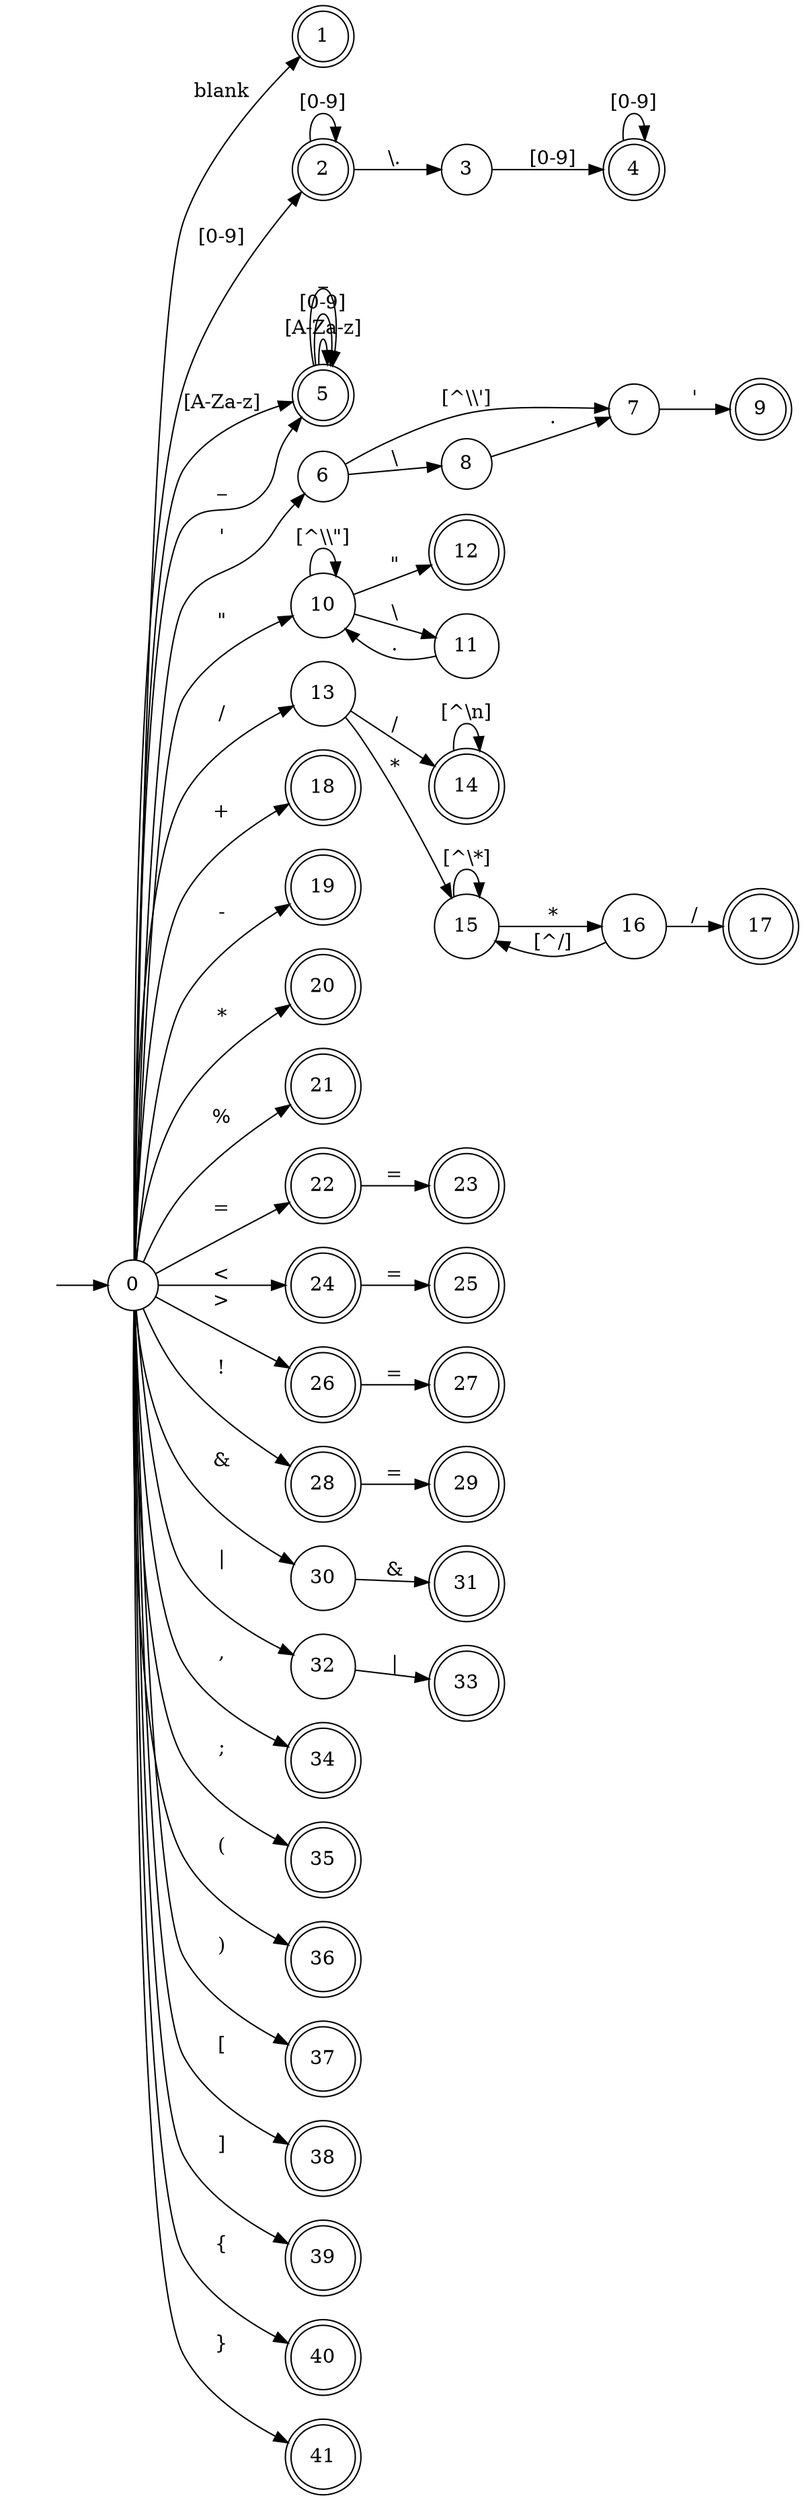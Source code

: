 digraph total {
    rankdir = LR;
    node [shape = circle; style = rounded;];
    
    s [style = invis;];
    s -> 0;
    
    // blank:
    1 [shape = doublecircle;];
    0 -> 1 [label = "blank";];
    
    // constans:
    2 [shape = doublecircle;];
    4 [shape = doublecircle;];
    0 -> 2 [label = "[0-9]";];
    2 -> 2 [label = "[0-9]";];
    2 -> 3 [label = "\\.";];
    3 -> 4 [label = "[0-9]";];
    4 -> 4 [label = "[0-9]";];
    
    // identifiers:
    5 [shape = doublecircle;];
    0 -> 5 [label = "[A-Za-z]";];
    0 -> 5 [label = "_";];
    5 -> 5 [label = "[A-Za-z]";];
    5 -> 5 [label = "[0-9]";];
    5 -> 5 [label = "_";];
    
    // characters:
    9 [shape = doublecircle;];
    0 -> 6 [label = "\'";];
    6 -> 7 [label = "[^\\\\']";];
    6 -> 8 [label = "\\";];
    8 -> 7 [label = ".";];
    7 -> 9 [label = "\'";];
    
    // strings:
    12 [shape = doublecircle;];
    0 -> 10 [label = "\"";];
    10 -> 10 [label = "[^\\\\\"]";];
    10 -> 11 [label = "\\";];
    11 -> 10 [label = ".";];
    10 -> 12 [label = "\"";];
    
    // // keywords:
    // 17 [shape = doublecircle;];
    // 21 [shape = doublecircle;];
    // 28 [shape = doublecircle;];
    // 34 [shape = doublecircle;];
    // 38 [shape = doublecircle;];
    // 43 [shape = doublecircle;];
    // 45 [shape = doublecircle;];
    // 47 [shape = doublecircle;];
    // 49 [shape = doublecircle;];
    // 55 [shape = doublecircle;];
    // 59 [shape = doublecircle;];
    
    // // break:
    // 0 -> 13 [label = "b";];
    // 13 -> 14 [label = "r";];
    // 14 -> 15 [label = "e";];
    // 15 -> 16 [label = "a";];
    // 16 -> 17 [label = "k";];
    // // char:
    // 0 -> 18 [label = "c";];
    // 18 -> 19 [label = "h";];
    // 19 -> 20 [label = "a";];
    // 20 -> 21 [label = "r";];
    // // continue:
    // 18 -> 22 [label = "o";];
    // 22 -> 23 [label = "n";];
    // 23 -> 24 [label = "t";];
    // 24 -> 25 [label = "i";];
    // 25 -> 26 [label = "n";];
    // 26 -> 27 [label = "u";];
    // 27 -> 28 [label = "e";];
    // // double:
    // 0 -> 29 [label = "d";];
    // 29 -> 30 [label = "o";];
    // 30 -> 31 [label = "u";];
    // 31 -> 32 [label = "b";];
    // 32 -> 33 [label = "l";];
    // 33 -> 34 [label = "e";];
    // // else:
    // 0 -> 35 [label = "e";];
    // 35 -> 36 [label = "l";];
    // 36 -> 37 [label = "s";];
    // 37 -> 38 [label = "e";];
    // // float:
    // 0 -> 39 [label = "f";];
    // 39 -> 40 [label = "l";];
    // 40 -> 41 [label = "o";];
    // 41 -> 42 [label = "a";];
    // 42 -> 43 [label = "t";];
    // // for:
    // 39 -> 44 [label = "o";];
    // 44 -> 45 [label = "r";];
    // // if:
    // 0 -> 46 [label = "i";];
    // 46 -> 47 [label = "f";];
    // // int:
    // 46 -> 48 [label = "n";];
    // 48 -> 49 [label = "t";];
    // // return:
    // 0 -> 50 [label = "r";];
    // 50 -> 51 [label = "e";];
    // 51 -> 52 [label = "t";];
    // 52 -> 53 [label = "u";];
    // 53 -> 54 [label = "r";];
    // 54 -> 55 [label = "n";];
    // // void:
    // 0 -> 56 [label = "v";];
    // 56 -> 57 [label = "o";];
    // 57 -> 58 [label = "i";];
    // 58 -> 59 [label = "d";];
    
    // comments:
    14 [shape = doublecircle;];
    17 [shape = doublecircle;];
    0 -> 13 [label = "/";];
    13 -> 14 [label = "/";];
    14 -> 14 [label = "[^\\n]";];
    13 -> 15 [label = "*";];
    15 -> 15 [label = "[^\\*]";];
    15 -> 16 [label = "*";];
    16 -> 15 [label = "[^/]";];
    16 -> 17 [label = "/";];
    
    // operators:
    18 [shape = doublecircle;];
    19 [shape = doublecircle;];
    20 [shape = doublecircle;];
    21 [shape = doublecircle;];
    22 [shape = doublecircle;];
    23 [shape = doublecircle;];
    24 [shape = doublecircle;];
    25 [shape = doublecircle;];
    26 [shape = doublecircle;];
    27 [shape = doublecircle;];
    28 [shape = doublecircle;];
    29 [shape = doublecircle;];
    30;
    31 [shape = doublecircle;];
    32;
    33 [shape = doublecircle;];
    34 [shape = doublecircle;];
    35 [shape = doublecircle;];
    36 [shape = doublecircle;];
    37 [shape = doublecircle;];
    38 [shape = doublecircle;];
    39 [shape = doublecircle;];
    40 [shape = doublecircle;];
    41 [shape = doublecircle;];
    
    0 -> 18 [label = "+";];
    0 -> 19 [label = "-";];
    0 -> 20 [label = "*";];
    0 -> 21 [label = "%";];
    0 -> 22 [label = "=";];
    22 -> 23 [label = "=";];
    0 -> 24 [label = "<";];
    24 -> 25 [label = "=";];
    0 -> 26 [label = ">";];
    26 -> 27 [label = "=";];
    0 -> 28 [label = "!";];
    28 -> 29 [label = "=";];
    0 -> 30 [label = "&";];
    30 -> 31 [label = "&";];
    0 -> 32 [label = "|";];
    32 -> 33 [label = "|";];
    0 -> 34 [label = ",";];
    0 -> 35 [label = ";";];
    0 -> 36 [label = "(";];
    0 -> 37 [label = ")";];
    0 -> 38 [label = "[";];
    0 -> 39 [label = "]";];
    0 -> 40 [label = "{";];
    0 -> 41 [label = "}";];
}
